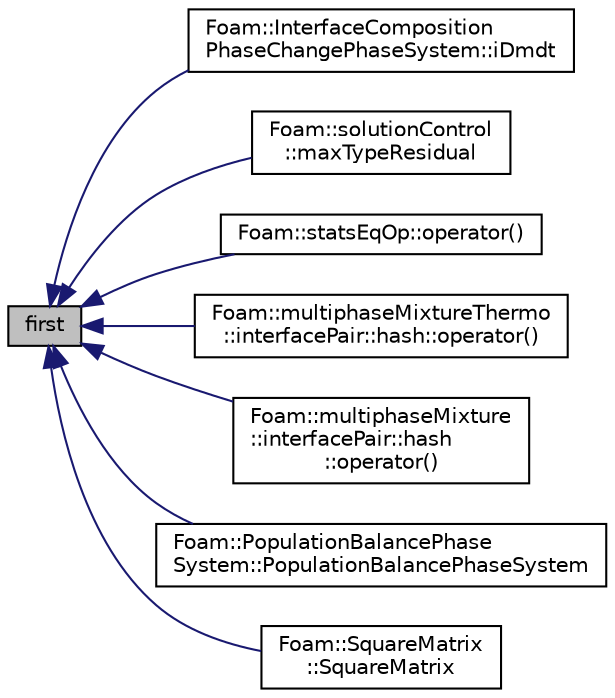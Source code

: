 digraph "first"
{
  bgcolor="transparent";
  edge [fontname="Helvetica",fontsize="10",labelfontname="Helvetica",labelfontsize="10"];
  node [fontname="Helvetica",fontsize="10",shape=record];
  rankdir="LR";
  Node1 [label="first",height=0.2,width=0.4,color="black", fillcolor="grey75", style="filled" fontcolor="black"];
  Node1 -> Node2 [dir="back",color="midnightblue",fontsize="10",style="solid",fontname="Helvetica"];
  Node2 [label="Foam::InterfaceComposition\lPhaseChangePhaseSystem::iDmdt",height=0.2,width=0.4,color="black",URL="$classFoam_1_1InterfaceCompositionPhaseChangePhaseSystem.html#a3e376a1ad721e59d2f8659635eb7a08a",tooltip="Return the interfacial mass transfer rate for a pair for a pair. "];
  Node1 -> Node3 [dir="back",color="midnightblue",fontsize="10",style="solid",fontname="Helvetica"];
  Node3 [label="Foam::solutionControl\l::maxTypeResidual",height=0.2,width=0.4,color="black",URL="$classFoam_1_1solutionControl.html#a6085bb62789ab72e53a9f460ab97405e",tooltip="Initial and final residual of the specified field-name, provided that the corresponding volume field ..."];
  Node1 -> Node4 [dir="back",color="midnightblue",fontsize="10",style="solid",fontname="Helvetica"];
  Node4 [label="Foam::statsEqOp::operator()",height=0.2,width=0.4,color="black",URL="$structFoam_1_1statsEqOp.html#a0dfaa868090b51bd577c2e62a10c28ac"];
  Node1 -> Node5 [dir="back",color="midnightblue",fontsize="10",style="solid",fontname="Helvetica"];
  Node5 [label="Foam::multiphaseMixtureThermo\l::interfacePair::hash::operator()",height=0.2,width=0.4,color="black",URL="$structFoam_1_1multiphaseMixtureThermo_1_1interfacePair_1_1hash.html#add7812307a7b7bd9fd3b26129e704a46"];
  Node1 -> Node6 [dir="back",color="midnightblue",fontsize="10",style="solid",fontname="Helvetica"];
  Node6 [label="Foam::multiphaseMixture\l::interfacePair::hash\l::operator()",height=0.2,width=0.4,color="black",URL="$structFoam_1_1multiphaseMixture_1_1interfacePair_1_1hash.html#add7812307a7b7bd9fd3b26129e704a46"];
  Node1 -> Node7 [dir="back",color="midnightblue",fontsize="10",style="solid",fontname="Helvetica"];
  Node7 [label="Foam::PopulationBalancePhase\lSystem::PopulationBalancePhaseSystem",height=0.2,width=0.4,color="black",URL="$classFoam_1_1PopulationBalancePhaseSystem.html#a87b6fc775b62277d36690d6faa3a335d",tooltip="Construct from fvMesh. "];
  Node1 -> Node8 [dir="back",color="midnightblue",fontsize="10",style="solid",fontname="Helvetica"];
  Node8 [label="Foam::SquareMatrix\l::SquareMatrix",height=0.2,width=0.4,color="black",URL="$classFoam_1_1SquareMatrix.html#a45b9569c25cfd905d922521c133be573",tooltip="Construct given number of rows/columns (checked to be equal) initializing all elements to the given v..."];
}
